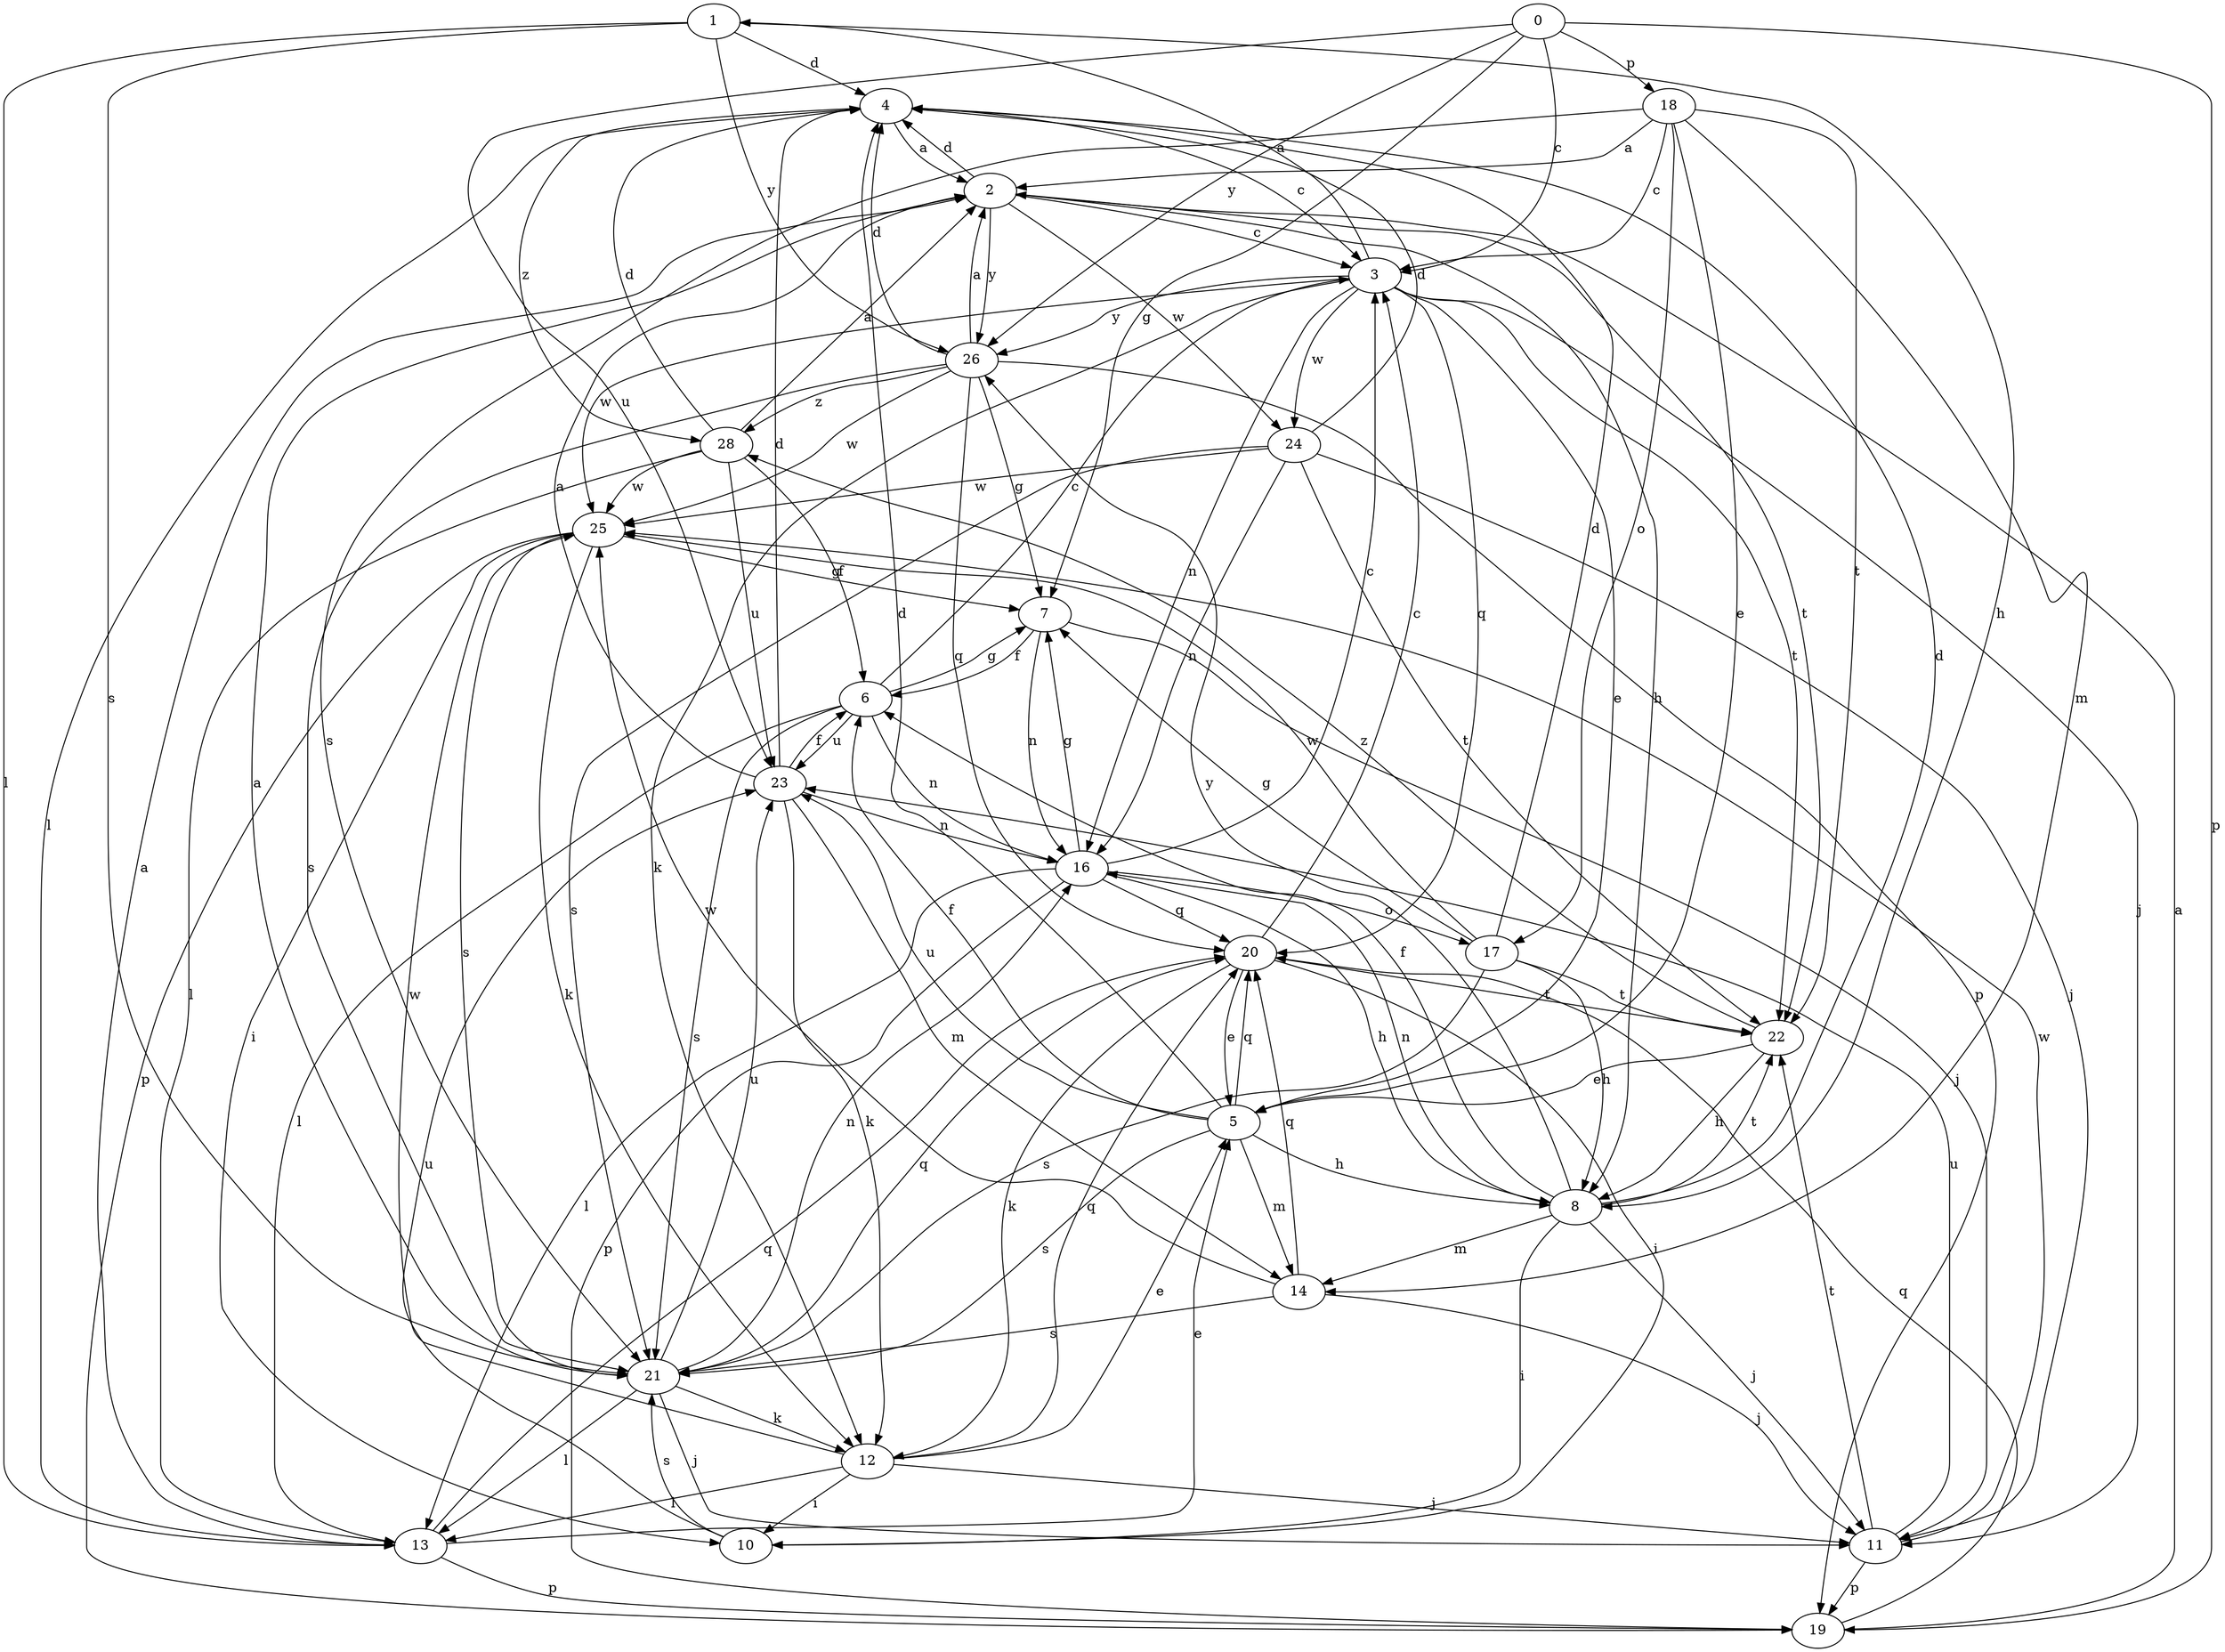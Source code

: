 strict digraph  {
1;
2;
3;
4;
5;
6;
7;
8;
10;
0;
11;
12;
13;
14;
16;
17;
18;
19;
20;
21;
22;
23;
24;
25;
26;
28;
1 -> 4  [label=d];
1 -> 8  [label=h];
1 -> 13  [label=l];
1 -> 21  [label=s];
1 -> 26  [label=y];
2 -> 3  [label=c];
2 -> 4  [label=d];
2 -> 8  [label=h];
2 -> 22  [label=t];
2 -> 24  [label=w];
2 -> 26  [label=y];
3 -> 1  [label=a];
3 -> 5  [label=e];
3 -> 11  [label=j];
3 -> 12  [label=k];
3 -> 16  [label=n];
3 -> 20  [label=q];
3 -> 22  [label=t];
3 -> 24  [label=w];
3 -> 25  [label=w];
3 -> 26  [label=y];
4 -> 2  [label=a];
4 -> 3  [label=c];
4 -> 13  [label=l];
4 -> 28  [label=z];
5 -> 4  [label=d];
5 -> 6  [label=f];
5 -> 8  [label=h];
5 -> 14  [label=m];
5 -> 20  [label=q];
5 -> 21  [label=s];
5 -> 23  [label=u];
6 -> 3  [label=c];
6 -> 7  [label=g];
6 -> 13  [label=l];
6 -> 16  [label=n];
6 -> 21  [label=s];
6 -> 23  [label=u];
7 -> 6  [label=f];
7 -> 11  [label=j];
7 -> 16  [label=n];
8 -> 4  [label=d];
8 -> 6  [label=f];
8 -> 10  [label=i];
8 -> 11  [label=j];
8 -> 14  [label=m];
8 -> 16  [label=n];
8 -> 22  [label=t];
8 -> 26  [label=y];
10 -> 21  [label=s];
10 -> 23  [label=u];
0 -> 3  [label=c];
0 -> 7  [label=g];
0 -> 18  [label=p];
0 -> 19  [label=p];
0 -> 23  [label=u];
0 -> 26  [label=y];
11 -> 19  [label=p];
11 -> 22  [label=t];
11 -> 23  [label=u];
11 -> 25  [label=w];
12 -> 5  [label=e];
12 -> 10  [label=i];
12 -> 11  [label=j];
12 -> 13  [label=l];
12 -> 20  [label=q];
12 -> 25  [label=w];
13 -> 2  [label=a];
13 -> 5  [label=e];
13 -> 19  [label=p];
13 -> 20  [label=q];
14 -> 11  [label=j];
14 -> 20  [label=q];
14 -> 21  [label=s];
14 -> 25  [label=w];
16 -> 3  [label=c];
16 -> 7  [label=g];
16 -> 8  [label=h];
16 -> 13  [label=l];
16 -> 17  [label=o];
16 -> 19  [label=p];
16 -> 20  [label=q];
17 -> 4  [label=d];
17 -> 7  [label=g];
17 -> 8  [label=h];
17 -> 21  [label=s];
17 -> 22  [label=t];
17 -> 25  [label=w];
18 -> 2  [label=a];
18 -> 3  [label=c];
18 -> 5  [label=e];
18 -> 14  [label=m];
18 -> 17  [label=o];
18 -> 21  [label=s];
18 -> 22  [label=t];
19 -> 2  [label=a];
19 -> 20  [label=q];
20 -> 3  [label=c];
20 -> 5  [label=e];
20 -> 10  [label=i];
20 -> 12  [label=k];
20 -> 22  [label=t];
21 -> 2  [label=a];
21 -> 11  [label=j];
21 -> 12  [label=k];
21 -> 13  [label=l];
21 -> 16  [label=n];
21 -> 20  [label=q];
21 -> 23  [label=u];
22 -> 5  [label=e];
22 -> 8  [label=h];
22 -> 28  [label=z];
23 -> 2  [label=a];
23 -> 4  [label=d];
23 -> 6  [label=f];
23 -> 12  [label=k];
23 -> 14  [label=m];
23 -> 16  [label=n];
24 -> 4  [label=d];
24 -> 11  [label=j];
24 -> 16  [label=n];
24 -> 21  [label=s];
24 -> 22  [label=t];
24 -> 25  [label=w];
25 -> 7  [label=g];
25 -> 10  [label=i];
25 -> 12  [label=k];
25 -> 19  [label=p];
25 -> 21  [label=s];
26 -> 2  [label=a];
26 -> 4  [label=d];
26 -> 7  [label=g];
26 -> 19  [label=p];
26 -> 20  [label=q];
26 -> 21  [label=s];
26 -> 25  [label=w];
26 -> 28  [label=z];
28 -> 2  [label=a];
28 -> 4  [label=d];
28 -> 6  [label=f];
28 -> 13  [label=l];
28 -> 23  [label=u];
28 -> 25  [label=w];
}
